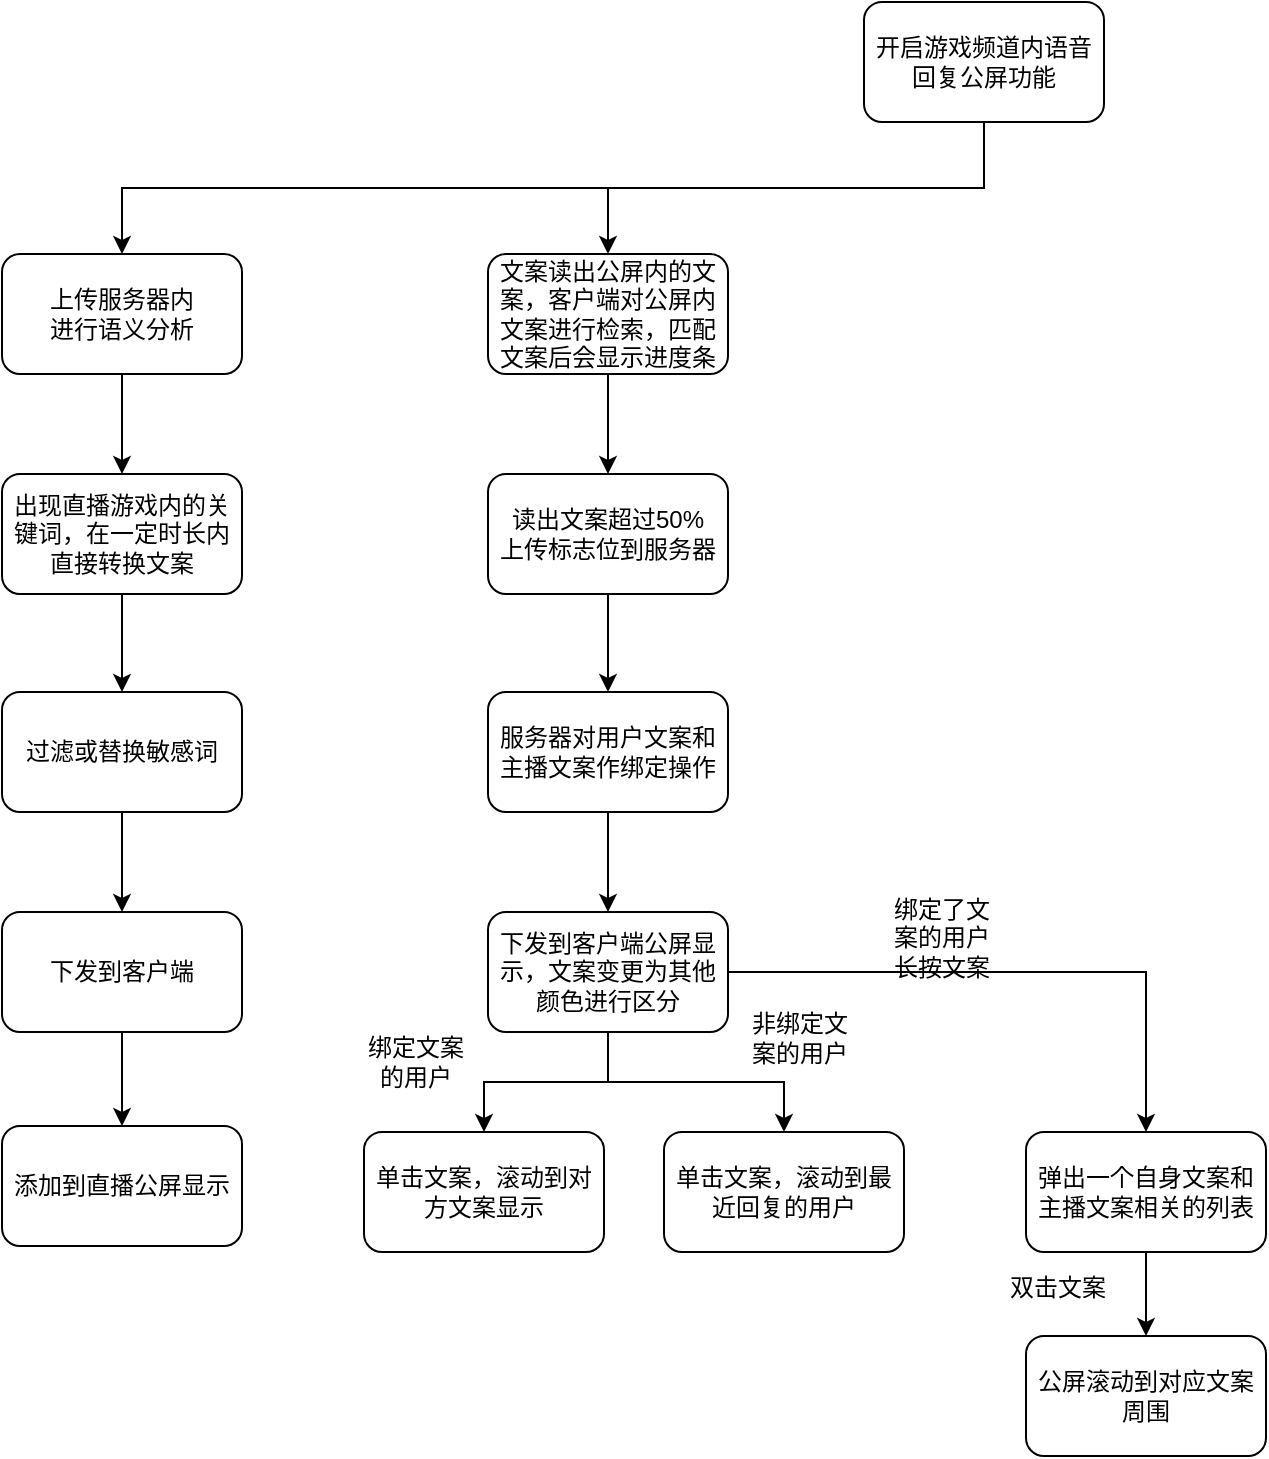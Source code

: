 <mxfile version="15.7.1" type="github">
  <diagram id="j3-E8ACNlOI2-sCJr9RR" name="Page-1">
    <mxGraphModel dx="1422" dy="761" grid="0" gridSize="10" guides="1" tooltips="1" connect="1" arrows="1" fold="1" page="1" pageScale="1" pageWidth="1169" pageHeight="827" math="0" shadow="0">
      <root>
        <mxCell id="0" />
        <mxCell id="1" parent="0" />
        <mxCell id="Ikl9gkadjKj9M4gHQZJt-3" style="edgeStyle=orthogonalEdgeStyle;rounded=0;orthogonalLoop=1;jettySize=auto;html=1;exitX=0.5;exitY=1;exitDx=0;exitDy=0;" edge="1" parent="1" source="Ikl9gkadjKj9M4gHQZJt-1" target="Ikl9gkadjKj9M4gHQZJt-2">
          <mxGeometry relative="1" as="geometry" />
        </mxCell>
        <mxCell id="Ikl9gkadjKj9M4gHQZJt-15" style="edgeStyle=orthogonalEdgeStyle;rounded=0;orthogonalLoop=1;jettySize=auto;html=1;exitX=0.5;exitY=1;exitDx=0;exitDy=0;entryX=0.5;entryY=0;entryDx=0;entryDy=0;" edge="1" parent="1" source="Ikl9gkadjKj9M4gHQZJt-1" target="Ikl9gkadjKj9M4gHQZJt-14">
          <mxGeometry relative="1" as="geometry" />
        </mxCell>
        <mxCell id="Ikl9gkadjKj9M4gHQZJt-1" value="开启游戏频道内语音回复公屏功能" style="rounded=1;whiteSpace=wrap;html=1;" vertex="1" parent="1">
          <mxGeometry x="504" y="73" width="120" height="60" as="geometry" />
        </mxCell>
        <mxCell id="Ikl9gkadjKj9M4gHQZJt-10" style="edgeStyle=orthogonalEdgeStyle;rounded=0;orthogonalLoop=1;jettySize=auto;html=1;exitX=0.5;exitY=1;exitDx=0;exitDy=0;entryX=0.5;entryY=0;entryDx=0;entryDy=0;" edge="1" parent="1" source="Ikl9gkadjKj9M4gHQZJt-2" target="Ikl9gkadjKj9M4gHQZJt-9">
          <mxGeometry relative="1" as="geometry" />
        </mxCell>
        <mxCell id="Ikl9gkadjKj9M4gHQZJt-2" value="上传服务器内&lt;br&gt;进行语义分析" style="rounded=1;whiteSpace=wrap;html=1;" vertex="1" parent="1">
          <mxGeometry x="73" y="199" width="120" height="60" as="geometry" />
        </mxCell>
        <mxCell id="Ikl9gkadjKj9M4gHQZJt-7" style="edgeStyle=orthogonalEdgeStyle;rounded=0;orthogonalLoop=1;jettySize=auto;html=1;exitX=0.5;exitY=1;exitDx=0;exitDy=0;entryX=0.5;entryY=0;entryDx=0;entryDy=0;" edge="1" parent="1" source="Ikl9gkadjKj9M4gHQZJt-4" target="Ikl9gkadjKj9M4gHQZJt-6">
          <mxGeometry relative="1" as="geometry" />
        </mxCell>
        <mxCell id="Ikl9gkadjKj9M4gHQZJt-4" value="过滤或替换敏感词" style="rounded=1;whiteSpace=wrap;html=1;" vertex="1" parent="1">
          <mxGeometry x="73" y="418" width="120" height="60" as="geometry" />
        </mxCell>
        <mxCell id="Ikl9gkadjKj9M4gHQZJt-13" style="edgeStyle=orthogonalEdgeStyle;rounded=0;orthogonalLoop=1;jettySize=auto;html=1;exitX=0.5;exitY=1;exitDx=0;exitDy=0;" edge="1" parent="1" source="Ikl9gkadjKj9M4gHQZJt-6" target="Ikl9gkadjKj9M4gHQZJt-12">
          <mxGeometry relative="1" as="geometry" />
        </mxCell>
        <mxCell id="Ikl9gkadjKj9M4gHQZJt-6" value="下发到客户端" style="rounded=1;whiteSpace=wrap;html=1;" vertex="1" parent="1">
          <mxGeometry x="73" y="528" width="120" height="60" as="geometry" />
        </mxCell>
        <mxCell id="Ikl9gkadjKj9M4gHQZJt-11" style="edgeStyle=orthogonalEdgeStyle;rounded=0;orthogonalLoop=1;jettySize=auto;html=1;exitX=0.5;exitY=1;exitDx=0;exitDy=0;" edge="1" parent="1" source="Ikl9gkadjKj9M4gHQZJt-9" target="Ikl9gkadjKj9M4gHQZJt-4">
          <mxGeometry relative="1" as="geometry" />
        </mxCell>
        <mxCell id="Ikl9gkadjKj9M4gHQZJt-9" value="出现直播游戏内的关键词，在一定时长内直接转换文案" style="rounded=1;whiteSpace=wrap;html=1;" vertex="1" parent="1">
          <mxGeometry x="73" y="309" width="120" height="60" as="geometry" />
        </mxCell>
        <mxCell id="Ikl9gkadjKj9M4gHQZJt-12" value="添加到直播公屏显示" style="rounded=1;whiteSpace=wrap;html=1;" vertex="1" parent="1">
          <mxGeometry x="73" y="635" width="120" height="60" as="geometry" />
        </mxCell>
        <mxCell id="Ikl9gkadjKj9M4gHQZJt-17" style="edgeStyle=orthogonalEdgeStyle;rounded=0;orthogonalLoop=1;jettySize=auto;html=1;exitX=0.5;exitY=1;exitDx=0;exitDy=0;" edge="1" parent="1" source="Ikl9gkadjKj9M4gHQZJt-14" target="Ikl9gkadjKj9M4gHQZJt-16">
          <mxGeometry relative="1" as="geometry" />
        </mxCell>
        <mxCell id="Ikl9gkadjKj9M4gHQZJt-14" value="文案读出公屏内的文案，客户端对公屏内文案进行检索，匹配文案后会显示进度条" style="rounded=1;whiteSpace=wrap;html=1;" vertex="1" parent="1">
          <mxGeometry x="316" y="199" width="120" height="60" as="geometry" />
        </mxCell>
        <mxCell id="Ikl9gkadjKj9M4gHQZJt-19" style="edgeStyle=orthogonalEdgeStyle;rounded=0;orthogonalLoop=1;jettySize=auto;html=1;exitX=0.5;exitY=1;exitDx=0;exitDy=0;" edge="1" parent="1" source="Ikl9gkadjKj9M4gHQZJt-16" target="Ikl9gkadjKj9M4gHQZJt-18">
          <mxGeometry relative="1" as="geometry" />
        </mxCell>
        <mxCell id="Ikl9gkadjKj9M4gHQZJt-16" value="读出文案超过50%&lt;br&gt;上传标志位到服务器" style="rounded=1;whiteSpace=wrap;html=1;" vertex="1" parent="1">
          <mxGeometry x="316" y="309" width="120" height="60" as="geometry" />
        </mxCell>
        <mxCell id="Ikl9gkadjKj9M4gHQZJt-21" style="edgeStyle=orthogonalEdgeStyle;rounded=0;orthogonalLoop=1;jettySize=auto;html=1;exitX=0.5;exitY=1;exitDx=0;exitDy=0;" edge="1" parent="1" source="Ikl9gkadjKj9M4gHQZJt-18" target="Ikl9gkadjKj9M4gHQZJt-20">
          <mxGeometry relative="1" as="geometry" />
        </mxCell>
        <mxCell id="Ikl9gkadjKj9M4gHQZJt-18" value="服务器对用户文案和主播文案作绑定操作" style="rounded=1;whiteSpace=wrap;html=1;" vertex="1" parent="1">
          <mxGeometry x="316" y="418" width="120" height="60" as="geometry" />
        </mxCell>
        <mxCell id="Ikl9gkadjKj9M4gHQZJt-23" style="edgeStyle=orthogonalEdgeStyle;rounded=0;orthogonalLoop=1;jettySize=auto;html=1;exitX=0.5;exitY=1;exitDx=0;exitDy=0;" edge="1" parent="1" source="Ikl9gkadjKj9M4gHQZJt-20" target="Ikl9gkadjKj9M4gHQZJt-22">
          <mxGeometry relative="1" as="geometry" />
        </mxCell>
        <mxCell id="Ikl9gkadjKj9M4gHQZJt-26" style="edgeStyle=orthogonalEdgeStyle;rounded=0;orthogonalLoop=1;jettySize=auto;html=1;exitX=0.5;exitY=1;exitDx=0;exitDy=0;" edge="1" parent="1" source="Ikl9gkadjKj9M4gHQZJt-20" target="Ikl9gkadjKj9M4gHQZJt-25">
          <mxGeometry relative="1" as="geometry" />
        </mxCell>
        <mxCell id="Ikl9gkadjKj9M4gHQZJt-31" style="edgeStyle=orthogonalEdgeStyle;rounded=0;orthogonalLoop=1;jettySize=auto;html=1;exitX=1;exitY=0.5;exitDx=0;exitDy=0;" edge="1" parent="1" source="Ikl9gkadjKj9M4gHQZJt-20" target="Ikl9gkadjKj9M4gHQZJt-30">
          <mxGeometry relative="1" as="geometry" />
        </mxCell>
        <mxCell id="Ikl9gkadjKj9M4gHQZJt-20" value="下发到客户端公屏显示，文案变更为其他颜色进行区分" style="rounded=1;whiteSpace=wrap;html=1;" vertex="1" parent="1">
          <mxGeometry x="316" y="528" width="120" height="60" as="geometry" />
        </mxCell>
        <mxCell id="Ikl9gkadjKj9M4gHQZJt-22" value="单击文案，滚动到对方文案显示" style="rounded=1;whiteSpace=wrap;html=1;" vertex="1" parent="1">
          <mxGeometry x="254" y="638" width="120" height="60" as="geometry" />
        </mxCell>
        <mxCell id="Ikl9gkadjKj9M4gHQZJt-25" value="单击文案，滚动到最近回复的用户" style="rounded=1;whiteSpace=wrap;html=1;" vertex="1" parent="1">
          <mxGeometry x="404" y="638" width="120" height="60" as="geometry" />
        </mxCell>
        <mxCell id="Ikl9gkadjKj9M4gHQZJt-27" value="绑定文案的用户" style="text;html=1;strokeColor=none;fillColor=none;align=center;verticalAlign=middle;whiteSpace=wrap;rounded=0;" vertex="1" parent="1">
          <mxGeometry x="250" y="588" width="60" height="30" as="geometry" />
        </mxCell>
        <mxCell id="Ikl9gkadjKj9M4gHQZJt-28" value="非绑定文案的用户" style="text;html=1;strokeColor=none;fillColor=none;align=center;verticalAlign=middle;whiteSpace=wrap;rounded=0;" vertex="1" parent="1">
          <mxGeometry x="442" y="576" width="60" height="30" as="geometry" />
        </mxCell>
        <mxCell id="Ikl9gkadjKj9M4gHQZJt-34" style="edgeStyle=orthogonalEdgeStyle;rounded=0;orthogonalLoop=1;jettySize=auto;html=1;exitX=0.5;exitY=1;exitDx=0;exitDy=0;entryX=0.5;entryY=0;entryDx=0;entryDy=0;" edge="1" parent="1" source="Ikl9gkadjKj9M4gHQZJt-30" target="Ikl9gkadjKj9M4gHQZJt-33">
          <mxGeometry relative="1" as="geometry" />
        </mxCell>
        <mxCell id="Ikl9gkadjKj9M4gHQZJt-30" value="弹出一个自身文案和主播文案相关的列表" style="rounded=1;whiteSpace=wrap;html=1;" vertex="1" parent="1">
          <mxGeometry x="585" y="638" width="120" height="60" as="geometry" />
        </mxCell>
        <mxCell id="Ikl9gkadjKj9M4gHQZJt-32" value="绑定了文案的用户长按文案" style="text;html=1;strokeColor=none;fillColor=none;align=center;verticalAlign=middle;whiteSpace=wrap;rounded=0;" vertex="1" parent="1">
          <mxGeometry x="513" y="526" width="60" height="30" as="geometry" />
        </mxCell>
        <mxCell id="Ikl9gkadjKj9M4gHQZJt-33" value="公屏滚动到对应文案周围" style="rounded=1;whiteSpace=wrap;html=1;" vertex="1" parent="1">
          <mxGeometry x="585" y="740" width="120" height="60" as="geometry" />
        </mxCell>
        <mxCell id="Ikl9gkadjKj9M4gHQZJt-35" value="双击文案" style="text;html=1;strokeColor=none;fillColor=none;align=center;verticalAlign=middle;whiteSpace=wrap;rounded=0;" vertex="1" parent="1">
          <mxGeometry x="571" y="701" width="60" height="30" as="geometry" />
        </mxCell>
      </root>
    </mxGraphModel>
  </diagram>
</mxfile>
